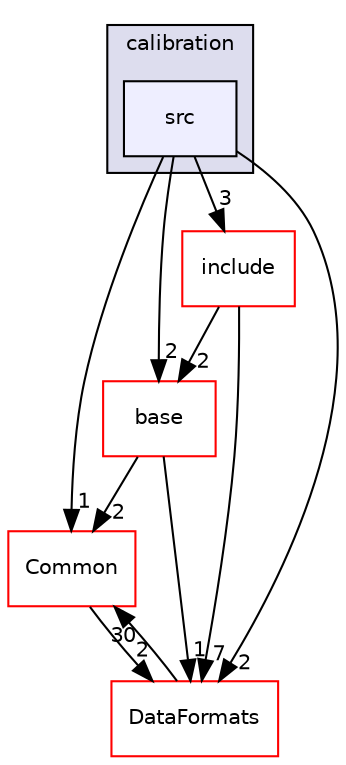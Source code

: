 digraph "/home/travis/build/AliceO2Group/AliceO2/Detectors/TOF/calibration/src" {
  bgcolor=transparent;
  compound=true
  node [ fontsize="10", fontname="Helvetica"];
  edge [ labelfontsize="10", labelfontname="Helvetica"];
  subgraph clusterdir_7559d374f7e4089a12282edb4b89411f {
    graph [ bgcolor="#ddddee", pencolor="black", label="calibration" fontname="Helvetica", fontsize="10", URL="dir_7559d374f7e4089a12282edb4b89411f.html"]
  dir_433e21cb2528786b2d3a126cc8ab6bdb [shape=box, label="src", style="filled", fillcolor="#eeeeff", pencolor="black", URL="dir_433e21cb2528786b2d3a126cc8ab6bdb.html"];
  }
  dir_4ab6b4cc6a7edbff49100e9123df213f [shape=box label="Common" color="red" URL="dir_4ab6b4cc6a7edbff49100e9123df213f.html"];
  dir_9078f90efc926eafcab862e600c211ca [shape=box label="include" color="red" URL="dir_9078f90efc926eafcab862e600c211ca.html"];
  dir_0189f3ad6abecd72f822a0c3914f12b2 [shape=box label="base" color="red" URL="dir_0189f3ad6abecd72f822a0c3914f12b2.html"];
  dir_2171f7ec022c5423887b07c69b2f5b48 [shape=box label="DataFormats" color="red" URL="dir_2171f7ec022c5423887b07c69b2f5b48.html"];
  dir_4ab6b4cc6a7edbff49100e9123df213f->dir_2171f7ec022c5423887b07c69b2f5b48 [headlabel="2", labeldistance=1.5 headhref="dir_000026_000068.html"];
  dir_9078f90efc926eafcab862e600c211ca->dir_0189f3ad6abecd72f822a0c3914f12b2 [headlabel="2", labeldistance=1.5 headhref="dir_000550_000123.html"];
  dir_9078f90efc926eafcab862e600c211ca->dir_2171f7ec022c5423887b07c69b2f5b48 [headlabel="7", labeldistance=1.5 headhref="dir_000550_000068.html"];
  dir_0189f3ad6abecd72f822a0c3914f12b2->dir_4ab6b4cc6a7edbff49100e9123df213f [headlabel="2", labeldistance=1.5 headhref="dir_000123_000026.html"];
  dir_0189f3ad6abecd72f822a0c3914f12b2->dir_2171f7ec022c5423887b07c69b2f5b48 [headlabel="1", labeldistance=1.5 headhref="dir_000123_000068.html"];
  dir_433e21cb2528786b2d3a126cc8ab6bdb->dir_4ab6b4cc6a7edbff49100e9123df213f [headlabel="1", labeldistance=1.5 headhref="dir_000552_000026.html"];
  dir_433e21cb2528786b2d3a126cc8ab6bdb->dir_9078f90efc926eafcab862e600c211ca [headlabel="3", labeldistance=1.5 headhref="dir_000552_000550.html"];
  dir_433e21cb2528786b2d3a126cc8ab6bdb->dir_0189f3ad6abecd72f822a0c3914f12b2 [headlabel="2", labeldistance=1.5 headhref="dir_000552_000123.html"];
  dir_433e21cb2528786b2d3a126cc8ab6bdb->dir_2171f7ec022c5423887b07c69b2f5b48 [headlabel="2", labeldistance=1.5 headhref="dir_000552_000068.html"];
  dir_2171f7ec022c5423887b07c69b2f5b48->dir_4ab6b4cc6a7edbff49100e9123df213f [headlabel="30", labeldistance=1.5 headhref="dir_000068_000026.html"];
}
